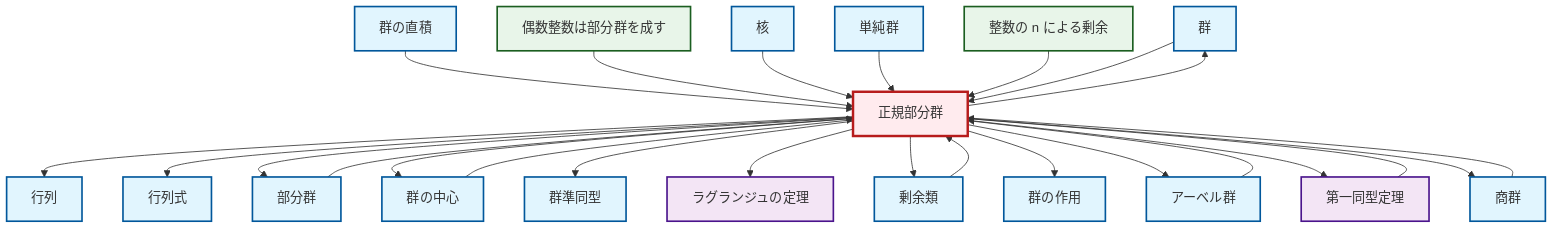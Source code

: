 graph TD
    classDef definition fill:#e1f5fe,stroke:#01579b,stroke-width:2px
    classDef theorem fill:#f3e5f5,stroke:#4a148c,stroke-width:2px
    classDef axiom fill:#fff3e0,stroke:#e65100,stroke-width:2px
    classDef example fill:#e8f5e9,stroke:#1b5e20,stroke-width:2px
    classDef current fill:#ffebee,stroke:#b71c1c,stroke-width:3px
    def-determinant["行列式"]:::definition
    def-group["群"]:::definition
    def-kernel["核"]:::definition
    def-matrix["行列"]:::definition
    def-normal-subgroup["正規部分群"]:::definition
    def-abelian-group["アーベル群"]:::definition
    def-quotient-group["商群"]:::definition
    def-subgroup["部分群"]:::definition
    ex-quotient-integers-mod-n["整数の n による剰余"]:::example
    def-coset["剰余類"]:::definition
    thm-lagrange["ラグランジュの定理"]:::theorem
    def-simple-group["単純群"]:::definition
    def-group-action["群の作用"]:::definition
    thm-first-isomorphism["第一同型定理"]:::theorem
    ex-even-integers-subgroup["偶数整数は部分群を成す"]:::example
    def-direct-product["群の直積"]:::definition
    def-center-of-group["群の中心"]:::definition
    def-homomorphism["群準同型"]:::definition
    def-normal-subgroup --> def-matrix
    def-coset --> def-normal-subgroup
    def-normal-subgroup --> def-determinant
    def-direct-product --> def-normal-subgroup
    def-normal-subgroup --> def-subgroup
    def-quotient-group --> def-normal-subgroup
    def-center-of-group --> def-normal-subgroup
    def-normal-subgroup --> def-center-of-group
    def-normal-subgroup --> def-homomorphism
    ex-even-integers-subgroup --> def-normal-subgroup
    def-abelian-group --> def-normal-subgroup
    def-normal-subgroup --> thm-lagrange
    def-kernel --> def-normal-subgroup
    def-simple-group --> def-normal-subgroup
    def-normal-subgroup --> def-coset
    thm-first-isomorphism --> def-normal-subgroup
    def-normal-subgroup --> def-group-action
    def-normal-subgroup --> def-group
    def-normal-subgroup --> def-abelian-group
    def-subgroup --> def-normal-subgroup
    def-normal-subgroup --> thm-first-isomorphism
    ex-quotient-integers-mod-n --> def-normal-subgroup
    def-normal-subgroup --> def-quotient-group
    def-group --> def-normal-subgroup
    class def-normal-subgroup current